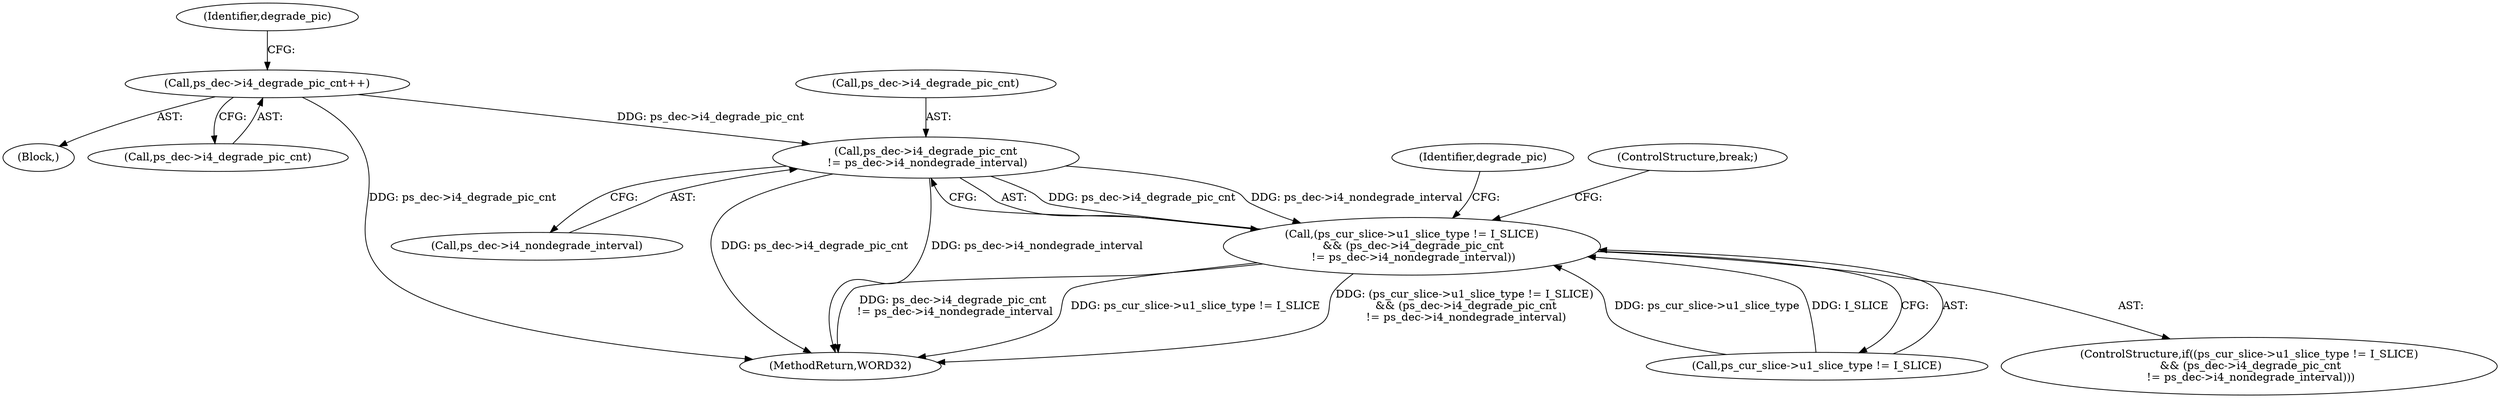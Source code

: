 digraph "0_Android_f634481e940421020e52f511c1fb34aac1db4b2f@pointer" {
"1000377" [label="(Call,ps_dec->i4_degrade_pic_cnt\n != ps_dec->i4_nondegrade_interval)"];
"1000338" [label="(Call,ps_dec->i4_degrade_pic_cnt++)"];
"1000371" [label="(Call,(ps_cur_slice->u1_slice_type != I_SLICE)\n && (ps_dec->i4_degrade_pic_cnt\n != ps_dec->i4_nondegrade_interval))"];
"1000370" [label="(ControlStructure,if((ps_cur_slice->u1_slice_type != I_SLICE)\n && (ps_dec->i4_degrade_pic_cnt\n != ps_dec->i4_nondegrade_interval)))"];
"1000378" [label="(Call,ps_dec->i4_degrade_pic_cnt)"];
"1000385" [label="(Identifier,degrade_pic)"];
"1000371" [label="(Call,(ps_cur_slice->u1_slice_type != I_SLICE)\n && (ps_dec->i4_degrade_pic_cnt\n != ps_dec->i4_nondegrade_interval))"];
"1000343" [label="(Identifier,degrade_pic)"];
"1000336" [label="(Block,)"];
"1000372" [label="(Call,ps_cur_slice->u1_slice_type != I_SLICE)"];
"1000338" [label="(Call,ps_dec->i4_degrade_pic_cnt++)"];
"1000339" [label="(Call,ps_dec->i4_degrade_pic_cnt)"];
"1000387" [label="(ControlStructure,break;)"];
"1000381" [label="(Call,ps_dec->i4_nondegrade_interval)"];
"1002154" [label="(MethodReturn,WORD32)"];
"1000377" [label="(Call,ps_dec->i4_degrade_pic_cnt\n != ps_dec->i4_nondegrade_interval)"];
"1000377" -> "1000371"  [label="AST: "];
"1000377" -> "1000381"  [label="CFG: "];
"1000378" -> "1000377"  [label="AST: "];
"1000381" -> "1000377"  [label="AST: "];
"1000371" -> "1000377"  [label="CFG: "];
"1000377" -> "1002154"  [label="DDG: ps_dec->i4_degrade_pic_cnt"];
"1000377" -> "1002154"  [label="DDG: ps_dec->i4_nondegrade_interval"];
"1000377" -> "1000371"  [label="DDG: ps_dec->i4_degrade_pic_cnt"];
"1000377" -> "1000371"  [label="DDG: ps_dec->i4_nondegrade_interval"];
"1000338" -> "1000377"  [label="DDG: ps_dec->i4_degrade_pic_cnt"];
"1000338" -> "1000336"  [label="AST: "];
"1000338" -> "1000339"  [label="CFG: "];
"1000339" -> "1000338"  [label="AST: "];
"1000343" -> "1000338"  [label="CFG: "];
"1000338" -> "1002154"  [label="DDG: ps_dec->i4_degrade_pic_cnt"];
"1000371" -> "1000370"  [label="AST: "];
"1000371" -> "1000372"  [label="CFG: "];
"1000372" -> "1000371"  [label="AST: "];
"1000385" -> "1000371"  [label="CFG: "];
"1000387" -> "1000371"  [label="CFG: "];
"1000371" -> "1002154"  [label="DDG: ps_dec->i4_degrade_pic_cnt\n != ps_dec->i4_nondegrade_interval"];
"1000371" -> "1002154"  [label="DDG: ps_cur_slice->u1_slice_type != I_SLICE"];
"1000371" -> "1002154"  [label="DDG: (ps_cur_slice->u1_slice_type != I_SLICE)\n && (ps_dec->i4_degrade_pic_cnt\n != ps_dec->i4_nondegrade_interval)"];
"1000372" -> "1000371"  [label="DDG: ps_cur_slice->u1_slice_type"];
"1000372" -> "1000371"  [label="DDG: I_SLICE"];
}

